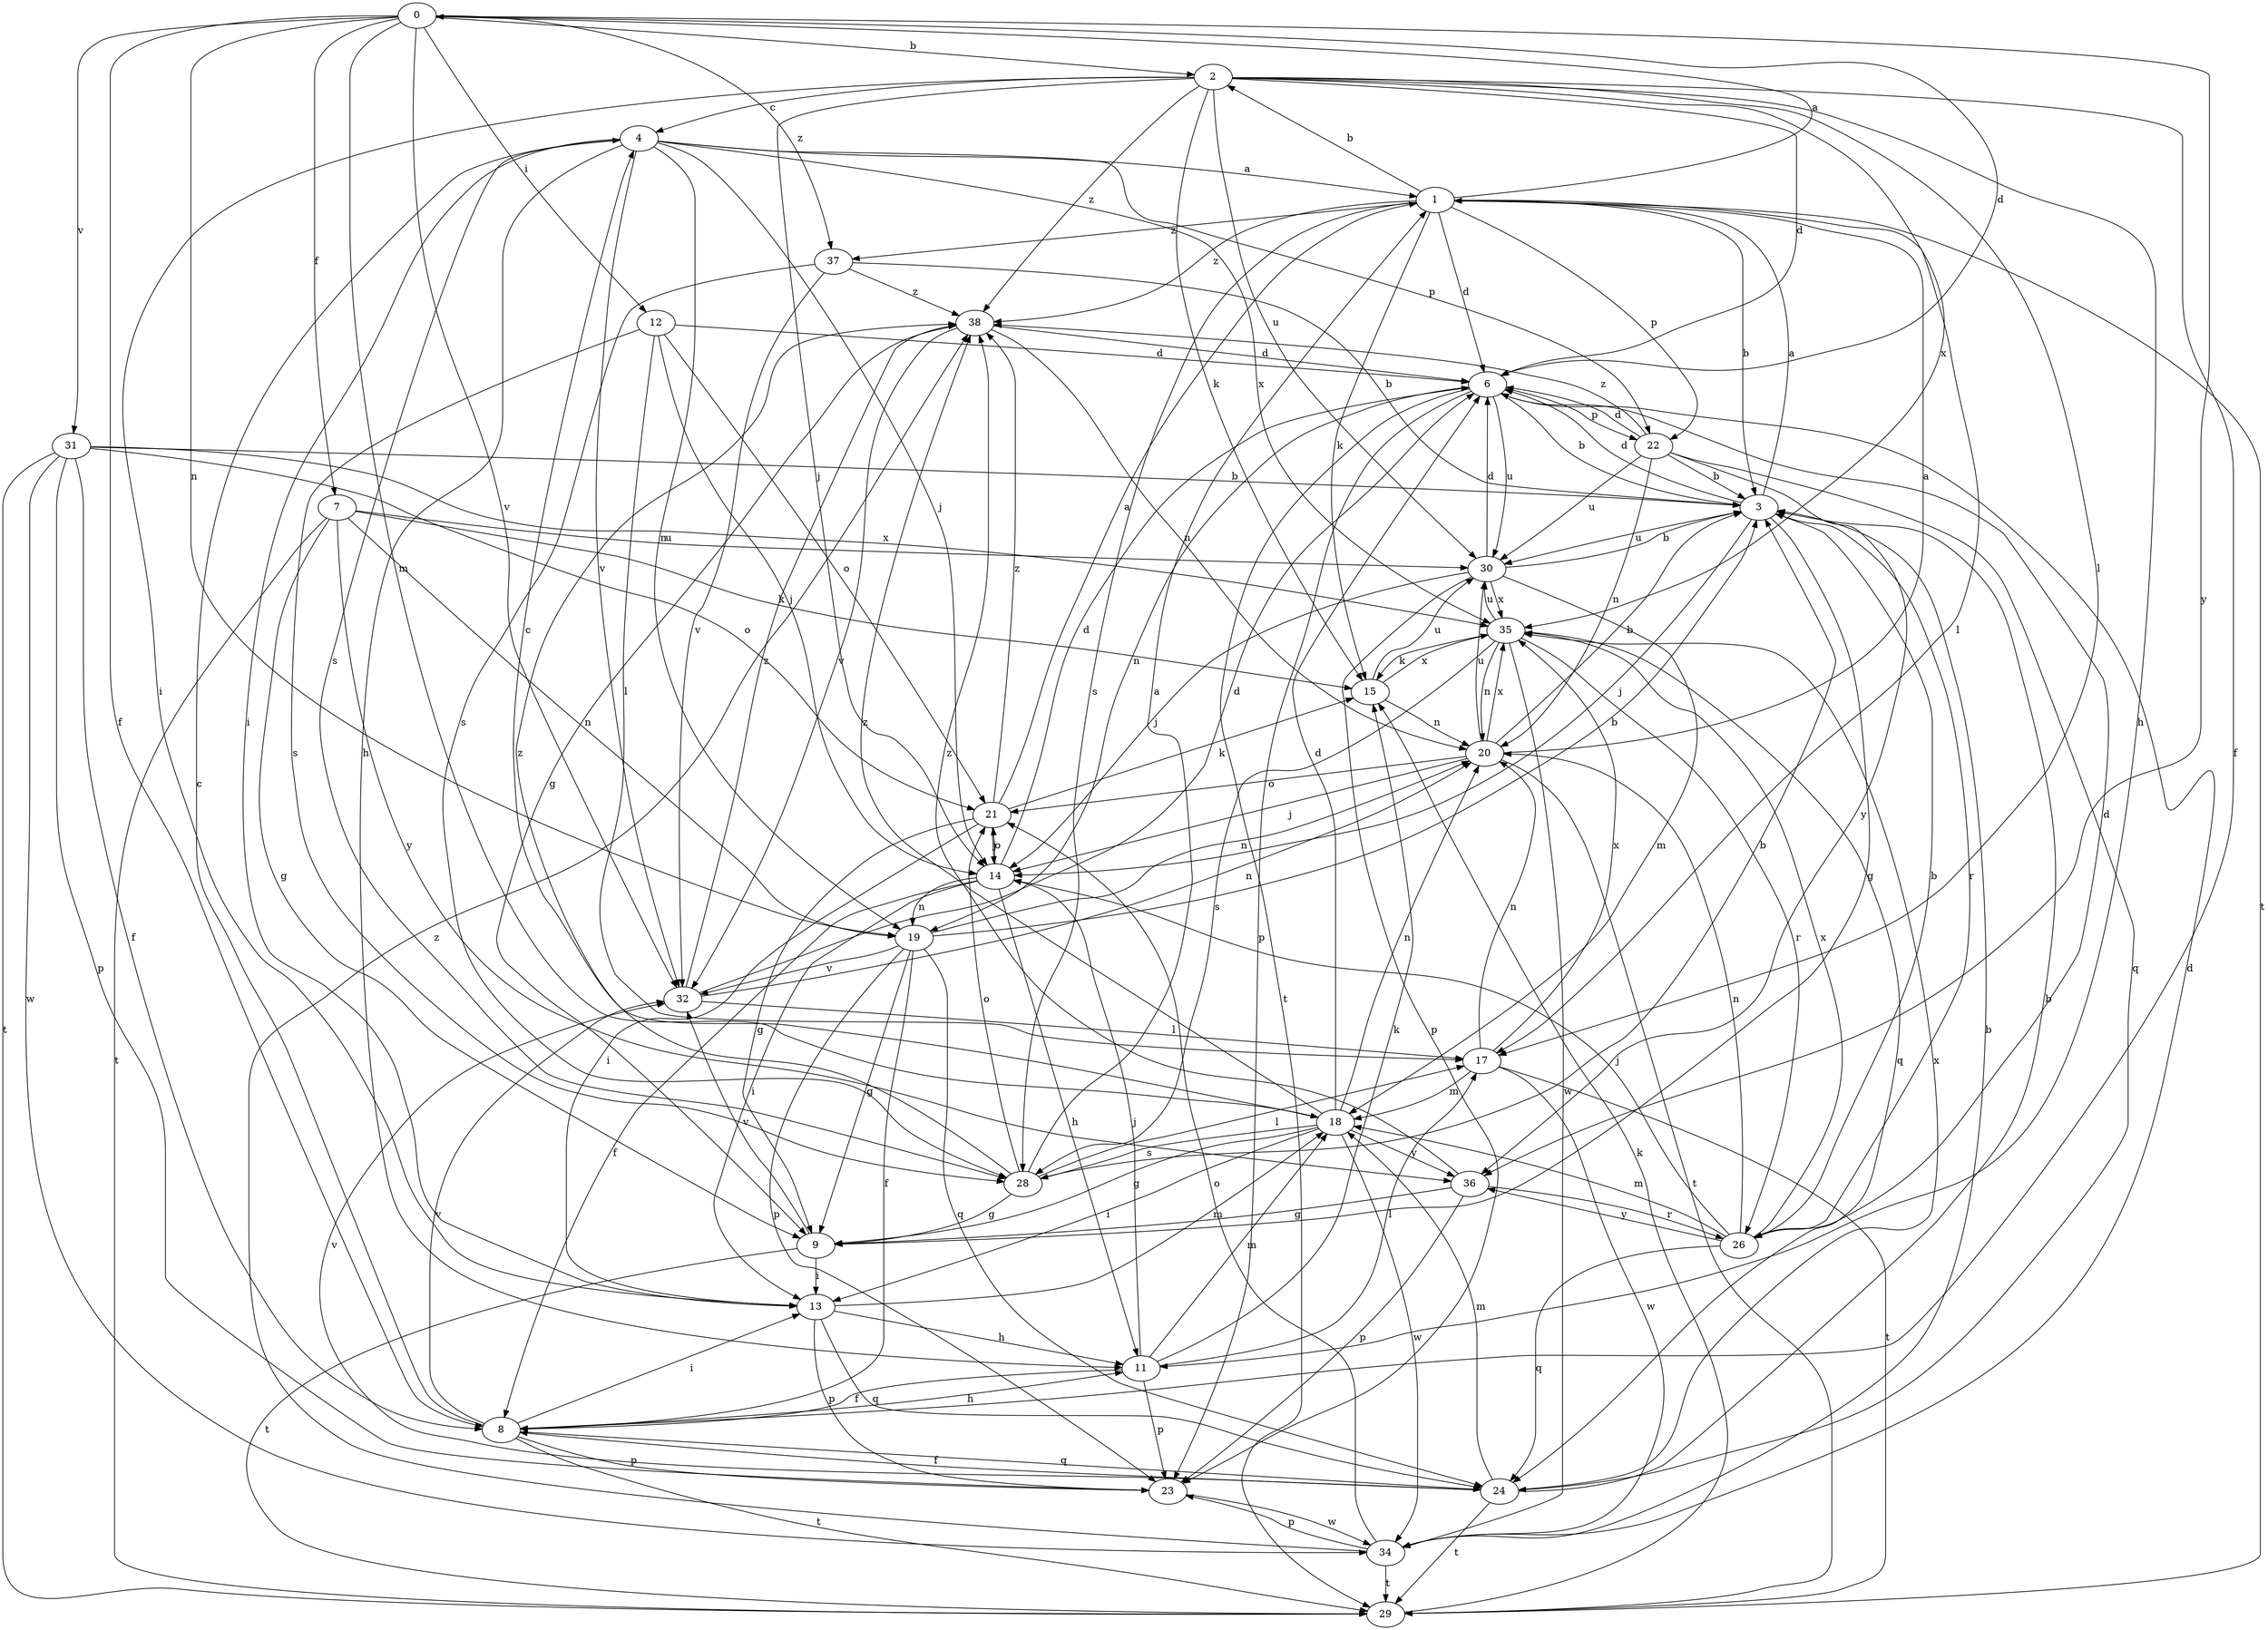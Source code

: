 strict digraph  {
0;
1;
2;
3;
4;
6;
7;
8;
9;
11;
12;
13;
14;
15;
17;
18;
19;
20;
21;
22;
23;
24;
26;
28;
29;
30;
31;
32;
34;
35;
36;
37;
38;
0 -> 2  [label=b];
0 -> 6  [label=d];
0 -> 7  [label=f];
0 -> 8  [label=f];
0 -> 12  [label=i];
0 -> 18  [label=m];
0 -> 19  [label=n];
0 -> 31  [label=v];
0 -> 32  [label=v];
0 -> 36  [label=y];
0 -> 37  [label=z];
1 -> 0  [label=a];
1 -> 2  [label=b];
1 -> 3  [label=b];
1 -> 6  [label=d];
1 -> 15  [label=k];
1 -> 17  [label=l];
1 -> 22  [label=p];
1 -> 28  [label=s];
1 -> 29  [label=t];
1 -> 37  [label=z];
1 -> 38  [label=z];
2 -> 4  [label=c];
2 -> 6  [label=d];
2 -> 8  [label=f];
2 -> 11  [label=h];
2 -> 13  [label=i];
2 -> 14  [label=j];
2 -> 15  [label=k];
2 -> 17  [label=l];
2 -> 30  [label=u];
2 -> 35  [label=x];
2 -> 38  [label=z];
3 -> 1  [label=a];
3 -> 6  [label=d];
3 -> 9  [label=g];
3 -> 14  [label=j];
3 -> 26  [label=r];
3 -> 30  [label=u];
4 -> 1  [label=a];
4 -> 11  [label=h];
4 -> 13  [label=i];
4 -> 14  [label=j];
4 -> 19  [label=n];
4 -> 22  [label=p];
4 -> 28  [label=s];
4 -> 32  [label=v];
4 -> 35  [label=x];
6 -> 3  [label=b];
6 -> 19  [label=n];
6 -> 22  [label=p];
6 -> 23  [label=p];
6 -> 29  [label=t];
6 -> 30  [label=u];
7 -> 9  [label=g];
7 -> 15  [label=k];
7 -> 19  [label=n];
7 -> 29  [label=t];
7 -> 30  [label=u];
7 -> 36  [label=y];
8 -> 4  [label=c];
8 -> 11  [label=h];
8 -> 13  [label=i];
8 -> 23  [label=p];
8 -> 24  [label=q];
8 -> 29  [label=t];
8 -> 32  [label=v];
9 -> 13  [label=i];
9 -> 29  [label=t];
9 -> 32  [label=v];
11 -> 8  [label=f];
11 -> 14  [label=j];
11 -> 15  [label=k];
11 -> 17  [label=l];
11 -> 18  [label=m];
11 -> 23  [label=p];
12 -> 6  [label=d];
12 -> 14  [label=j];
12 -> 17  [label=l];
12 -> 21  [label=o];
12 -> 28  [label=s];
13 -> 11  [label=h];
13 -> 18  [label=m];
13 -> 23  [label=p];
13 -> 24  [label=q];
14 -> 6  [label=d];
14 -> 8  [label=f];
14 -> 11  [label=h];
14 -> 13  [label=i];
14 -> 19  [label=n];
14 -> 21  [label=o];
15 -> 20  [label=n];
15 -> 30  [label=u];
15 -> 35  [label=x];
17 -> 18  [label=m];
17 -> 20  [label=n];
17 -> 29  [label=t];
17 -> 34  [label=w];
17 -> 35  [label=x];
18 -> 4  [label=c];
18 -> 6  [label=d];
18 -> 9  [label=g];
18 -> 13  [label=i];
18 -> 20  [label=n];
18 -> 28  [label=s];
18 -> 34  [label=w];
18 -> 36  [label=y];
18 -> 38  [label=z];
19 -> 3  [label=b];
19 -> 8  [label=f];
19 -> 9  [label=g];
19 -> 20  [label=n];
19 -> 23  [label=p];
19 -> 24  [label=q];
19 -> 32  [label=v];
20 -> 1  [label=a];
20 -> 3  [label=b];
20 -> 14  [label=j];
20 -> 21  [label=o];
20 -> 29  [label=t];
20 -> 30  [label=u];
20 -> 35  [label=x];
21 -> 1  [label=a];
21 -> 9  [label=g];
21 -> 13  [label=i];
21 -> 14  [label=j];
21 -> 15  [label=k];
21 -> 38  [label=z];
22 -> 3  [label=b];
22 -> 6  [label=d];
22 -> 20  [label=n];
22 -> 24  [label=q];
22 -> 30  [label=u];
22 -> 36  [label=y];
22 -> 38  [label=z];
23 -> 34  [label=w];
24 -> 3  [label=b];
24 -> 8  [label=f];
24 -> 18  [label=m];
24 -> 29  [label=t];
24 -> 32  [label=v];
24 -> 35  [label=x];
26 -> 3  [label=b];
26 -> 6  [label=d];
26 -> 14  [label=j];
26 -> 18  [label=m];
26 -> 20  [label=n];
26 -> 24  [label=q];
26 -> 35  [label=x];
26 -> 36  [label=y];
28 -> 1  [label=a];
28 -> 3  [label=b];
28 -> 9  [label=g];
28 -> 17  [label=l];
28 -> 21  [label=o];
28 -> 38  [label=z];
29 -> 15  [label=k];
30 -> 3  [label=b];
30 -> 6  [label=d];
30 -> 14  [label=j];
30 -> 18  [label=m];
30 -> 23  [label=p];
30 -> 35  [label=x];
31 -> 3  [label=b];
31 -> 8  [label=f];
31 -> 21  [label=o];
31 -> 23  [label=p];
31 -> 29  [label=t];
31 -> 34  [label=w];
31 -> 35  [label=x];
32 -> 6  [label=d];
32 -> 17  [label=l];
32 -> 20  [label=n];
32 -> 38  [label=z];
34 -> 3  [label=b];
34 -> 6  [label=d];
34 -> 21  [label=o];
34 -> 23  [label=p];
34 -> 29  [label=t];
34 -> 38  [label=z];
35 -> 15  [label=k];
35 -> 20  [label=n];
35 -> 24  [label=q];
35 -> 26  [label=r];
35 -> 28  [label=s];
35 -> 30  [label=u];
35 -> 34  [label=w];
36 -> 9  [label=g];
36 -> 23  [label=p];
36 -> 26  [label=r];
36 -> 38  [label=z];
37 -> 3  [label=b];
37 -> 28  [label=s];
37 -> 32  [label=v];
37 -> 38  [label=z];
38 -> 6  [label=d];
38 -> 9  [label=g];
38 -> 20  [label=n];
38 -> 32  [label=v];
}
